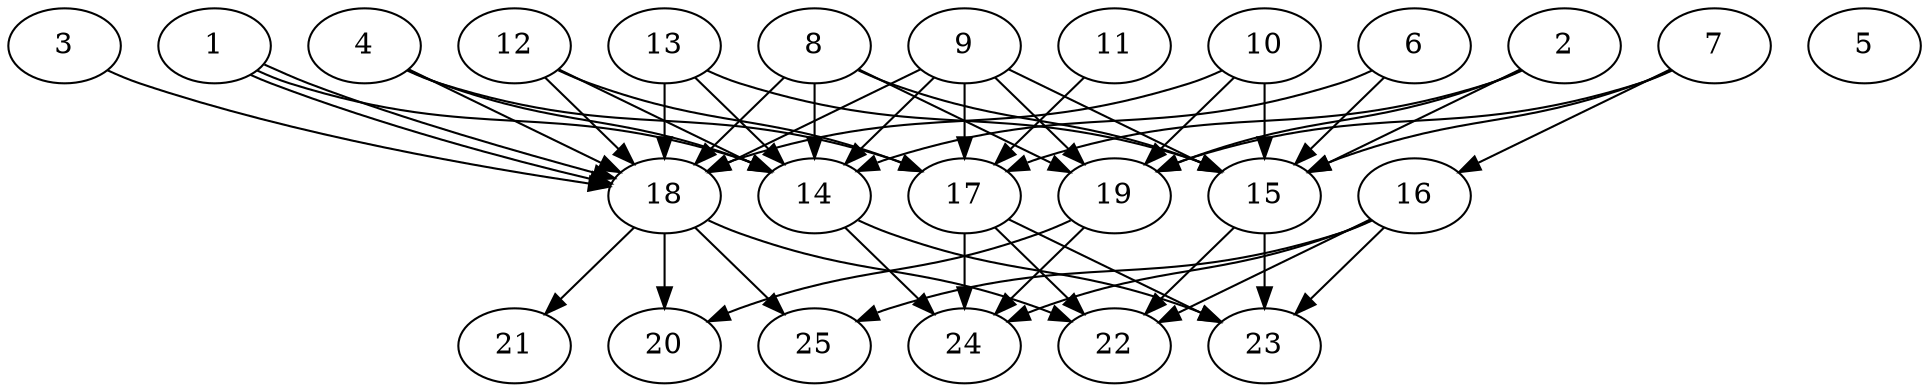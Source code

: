 // DAG automatically generated by daggen at Tue Aug  6 16:26:47 2019
// ./daggen --dot -n 25 --ccr 0.5 --fat 0.7 --regular 0.5 --density 0.7 --mindata 5242880 --maxdata 52428800 
digraph G {
  1 [size="61739008", alpha="0.18", expect_size="30869504"] 
  1 -> 14 [size ="30869504"]
  1 -> 18 [size ="30869504"]
  1 -> 18 [size ="30869504"]
  2 [size="49346560", alpha="0.02", expect_size="24673280"] 
  2 -> 15 [size ="24673280"]
  2 -> 17 [size ="24673280"]
  2 -> 19 [size ="24673280"]
  3 [size="73113600", alpha="0.03", expect_size="36556800"] 
  3 -> 18 [size ="36556800"]
  4 [size="39763968", alpha="0.15", expect_size="19881984"] 
  4 -> 14 [size ="19881984"]
  4 -> 17 [size ="19881984"]
  4 -> 18 [size ="19881984"]
  5 [size="74788864", alpha="0.16", expect_size="37394432"] 
  6 [size="45191168", alpha="0.09", expect_size="22595584"] 
  6 -> 14 [size ="22595584"]
  6 -> 15 [size ="22595584"]
  7 [size="57352192", alpha="0.12", expect_size="28676096"] 
  7 -> 15 [size ="28676096"]
  7 -> 16 [size ="28676096"]
  7 -> 19 [size ="28676096"]
  8 [size="96004096", alpha="0.06", expect_size="48002048"] 
  8 -> 14 [size ="48002048"]
  8 -> 15 [size ="48002048"]
  8 -> 18 [size ="48002048"]
  8 -> 19 [size ="48002048"]
  9 [size="54079488", alpha="0.05", expect_size="27039744"] 
  9 -> 14 [size ="27039744"]
  9 -> 15 [size ="27039744"]
  9 -> 17 [size ="27039744"]
  9 -> 18 [size ="27039744"]
  9 -> 19 [size ="27039744"]
  10 [size="97110016", alpha="0.10", expect_size="48555008"] 
  10 -> 15 [size ="48555008"]
  10 -> 18 [size ="48555008"]
  10 -> 19 [size ="48555008"]
  11 [size="36458496", alpha="0.12", expect_size="18229248"] 
  11 -> 17 [size ="18229248"]
  12 [size="28430336", alpha="0.12", expect_size="14215168"] 
  12 -> 14 [size ="14215168"]
  12 -> 17 [size ="14215168"]
  12 -> 18 [size ="14215168"]
  13 [size="39481344", alpha="0.08", expect_size="19740672"] 
  13 -> 14 [size ="19740672"]
  13 -> 15 [size ="19740672"]
  13 -> 18 [size ="19740672"]
  14 [size="54276096", alpha="0.15", expect_size="27138048"] 
  14 -> 23 [size ="27138048"]
  14 -> 24 [size ="27138048"]
  15 [size="32587776", alpha="0.03", expect_size="16293888"] 
  15 -> 22 [size ="16293888"]
  15 -> 23 [size ="16293888"]
  16 [size="16015360", alpha="0.12", expect_size="8007680"] 
  16 -> 22 [size ="8007680"]
  16 -> 23 [size ="8007680"]
  16 -> 24 [size ="8007680"]
  16 -> 25 [size ="8007680"]
  17 [size="59488256", alpha="0.19", expect_size="29744128"] 
  17 -> 22 [size ="29744128"]
  17 -> 23 [size ="29744128"]
  17 -> 24 [size ="29744128"]
  18 [size="23977984", alpha="0.12", expect_size="11988992"] 
  18 -> 20 [size ="11988992"]
  18 -> 21 [size ="11988992"]
  18 -> 22 [size ="11988992"]
  18 -> 25 [size ="11988992"]
  19 [size="51521536", alpha="0.02", expect_size="25760768"] 
  19 -> 20 [size ="25760768"]
  19 -> 24 [size ="25760768"]
  20 [size="76963840", alpha="0.11", expect_size="38481920"] 
  21 [size="28692480", alpha="0.11", expect_size="14346240"] 
  22 [size="87224320", alpha="0.20", expect_size="43612160"] 
  23 [size="48005120", alpha="0.01", expect_size="24002560"] 
  24 [size="83746816", alpha="0.09", expect_size="41873408"] 
  25 [size="60882944", alpha="0.10", expect_size="30441472"] 
}
